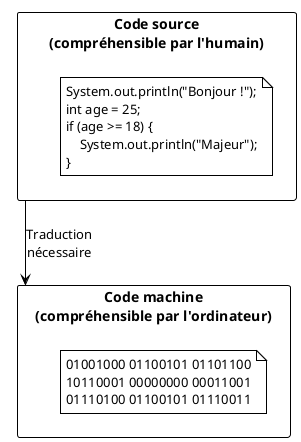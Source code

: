 @startuml
!theme plain

rectangle "Code source\n(compréhensible par l'humain)" as source {
    note as sourceNote
        System.out.println("Bonjour !");
        int age = 25;
        if (age >= 18) {
            System.out.println("Majeur");
        }
    end note
}

rectangle "Code machine\n(compréhensible par l'ordinateur)" as machine {
    note as machineNote
        01001000 01100101 01101100
        10110001 00000000 00011001
        01110100 01100101 01110011
    end note
}

source -down-> machine : Traduction\nnécessaire
@enduml
